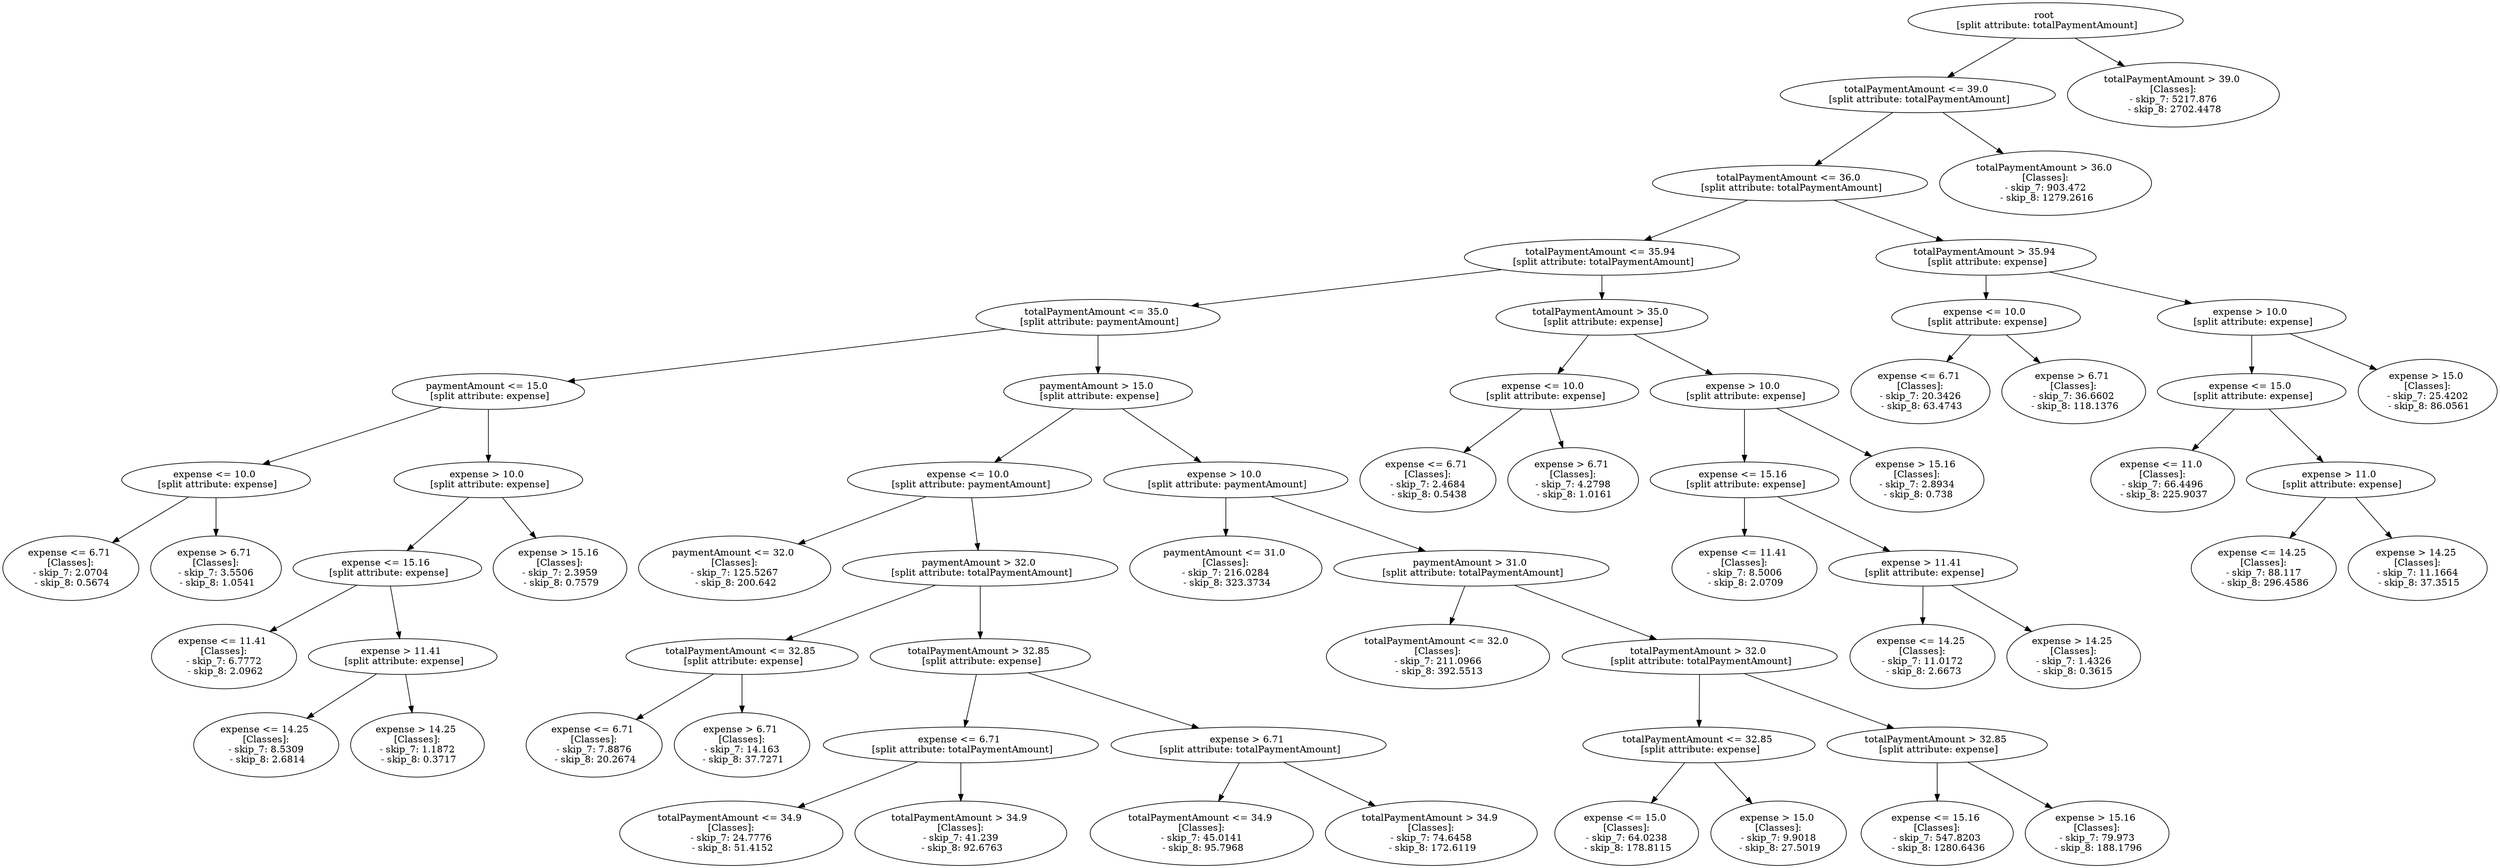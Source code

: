 // Road_Traffic_Fine_Management_Process-p_12-1
digraph "Road_Traffic_Fine_Management_Process-p_12-1" {
	"fa723731-8aaf-4ebc-87fe-bfbf6ee02c44" [label="root 
 [split attribute: totalPaymentAmount]"]
	"32df5f45-b4d5-4073-9862-1a336f4bb5bc" [label="totalPaymentAmount <= 39.0 
 [split attribute: totalPaymentAmount]"]
	"fa723731-8aaf-4ebc-87fe-bfbf6ee02c44" -> "32df5f45-b4d5-4073-9862-1a336f4bb5bc"
	"95ecc07b-2ea1-4d2b-9b15-a10e57b50958" [label="totalPaymentAmount <= 36.0 
 [split attribute: totalPaymentAmount]"]
	"32df5f45-b4d5-4073-9862-1a336f4bb5bc" -> "95ecc07b-2ea1-4d2b-9b15-a10e57b50958"
	"f784a734-1937-44ee-b358-c3b07ff63a93" [label="totalPaymentAmount <= 35.94 
 [split attribute: totalPaymentAmount]"]
	"95ecc07b-2ea1-4d2b-9b15-a10e57b50958" -> "f784a734-1937-44ee-b358-c3b07ff63a93"
	"5536a6a5-3bf6-447e-a636-1d7941b21443" [label="totalPaymentAmount <= 35.0 
 [split attribute: paymentAmount]"]
	"f784a734-1937-44ee-b358-c3b07ff63a93" -> "5536a6a5-3bf6-447e-a636-1d7941b21443"
	"9f064c73-8a47-4a4c-a19c-65967ff61e37" [label="paymentAmount <= 15.0 
 [split attribute: expense]"]
	"5536a6a5-3bf6-447e-a636-1d7941b21443" -> "9f064c73-8a47-4a4c-a19c-65967ff61e37"
	"06879c74-83e4-499d-8df7-0afcf96a32a7" [label="expense <= 10.0 
 [split attribute: expense]"]
	"9f064c73-8a47-4a4c-a19c-65967ff61e37" -> "06879c74-83e4-499d-8df7-0afcf96a32a7"
	"1d3029c8-c4cc-4323-a556-620b2f622779" [label="expense <= 6.71 
 [Classes]: 
 - skip_7: 2.0704 
 - skip_8: 0.5674"]
	"06879c74-83e4-499d-8df7-0afcf96a32a7" -> "1d3029c8-c4cc-4323-a556-620b2f622779"
	"86535939-964a-4646-aa48-00f34fa03c2c" [label="expense > 6.71 
 [Classes]: 
 - skip_7: 3.5506 
 - skip_8: 1.0541"]
	"06879c74-83e4-499d-8df7-0afcf96a32a7" -> "86535939-964a-4646-aa48-00f34fa03c2c"
	"6fbe951e-e6e2-42b3-a3fd-1ddad7df20c7" [label="expense > 10.0 
 [split attribute: expense]"]
	"9f064c73-8a47-4a4c-a19c-65967ff61e37" -> "6fbe951e-e6e2-42b3-a3fd-1ddad7df20c7"
	"e7e67137-1c53-4be1-9594-0d66798930ca" [label="expense <= 15.16 
 [split attribute: expense]"]
	"6fbe951e-e6e2-42b3-a3fd-1ddad7df20c7" -> "e7e67137-1c53-4be1-9594-0d66798930ca"
	"6331ee4d-9398-4074-ab00-212139369bd2" [label="expense <= 11.41 
 [Classes]: 
 - skip_7: 6.7772 
 - skip_8: 2.0962"]
	"e7e67137-1c53-4be1-9594-0d66798930ca" -> "6331ee4d-9398-4074-ab00-212139369bd2"
	"4263b70e-ee39-4571-81f4-b30dede3714b" [label="expense > 11.41 
 [split attribute: expense]"]
	"e7e67137-1c53-4be1-9594-0d66798930ca" -> "4263b70e-ee39-4571-81f4-b30dede3714b"
	"e52d5069-7e7c-47db-98bf-e503a71cf598" [label="expense <= 14.25 
 [Classes]: 
 - skip_7: 8.5309 
 - skip_8: 2.6814"]
	"4263b70e-ee39-4571-81f4-b30dede3714b" -> "e52d5069-7e7c-47db-98bf-e503a71cf598"
	"d1b86bf4-7c22-44f2-9e2b-a4507e4f24a2" [label="expense > 14.25 
 [Classes]: 
 - skip_7: 1.1872 
 - skip_8: 0.3717"]
	"4263b70e-ee39-4571-81f4-b30dede3714b" -> "d1b86bf4-7c22-44f2-9e2b-a4507e4f24a2"
	"d8efdbd2-7687-4d22-a0dc-4a54705674f4" [label="expense > 15.16 
 [Classes]: 
 - skip_7: 2.3959 
 - skip_8: 0.7579"]
	"6fbe951e-e6e2-42b3-a3fd-1ddad7df20c7" -> "d8efdbd2-7687-4d22-a0dc-4a54705674f4"
	"3248272f-4781-43db-b11a-eca1480382de" [label="paymentAmount > 15.0 
 [split attribute: expense]"]
	"5536a6a5-3bf6-447e-a636-1d7941b21443" -> "3248272f-4781-43db-b11a-eca1480382de"
	"c3f34bea-d79e-418a-bd32-0f8743d8940c" [label="expense <= 10.0 
 [split attribute: paymentAmount]"]
	"3248272f-4781-43db-b11a-eca1480382de" -> "c3f34bea-d79e-418a-bd32-0f8743d8940c"
	"f87456ae-160c-40de-b10e-b8655d8209dc" [label="paymentAmount <= 32.0 
 [Classes]: 
 - skip_7: 125.5267 
 - skip_8: 200.642"]
	"c3f34bea-d79e-418a-bd32-0f8743d8940c" -> "f87456ae-160c-40de-b10e-b8655d8209dc"
	"f11d6d1b-e4bc-4aea-b147-404665a0c696" [label="paymentAmount > 32.0 
 [split attribute: totalPaymentAmount]"]
	"c3f34bea-d79e-418a-bd32-0f8743d8940c" -> "f11d6d1b-e4bc-4aea-b147-404665a0c696"
	"00e6beae-335a-4b73-bae0-a18251243711" [label="totalPaymentAmount <= 32.85 
 [split attribute: expense]"]
	"f11d6d1b-e4bc-4aea-b147-404665a0c696" -> "00e6beae-335a-4b73-bae0-a18251243711"
	"937fc308-2e0b-4717-ae7c-8c9a05748ab2" [label="expense <= 6.71 
 [Classes]: 
 - skip_7: 7.8876 
 - skip_8: 20.2674"]
	"00e6beae-335a-4b73-bae0-a18251243711" -> "937fc308-2e0b-4717-ae7c-8c9a05748ab2"
	"fa08f013-9b5f-4ed1-972b-892b6dbc9b9b" [label="expense > 6.71 
 [Classes]: 
 - skip_7: 14.163 
 - skip_8: 37.7271"]
	"00e6beae-335a-4b73-bae0-a18251243711" -> "fa08f013-9b5f-4ed1-972b-892b6dbc9b9b"
	"2fcf75d9-784a-4a65-a154-13558db58925" [label="totalPaymentAmount > 32.85 
 [split attribute: expense]"]
	"f11d6d1b-e4bc-4aea-b147-404665a0c696" -> "2fcf75d9-784a-4a65-a154-13558db58925"
	"5f911197-59fe-447a-be33-d27d0d783fd3" [label="expense <= 6.71 
 [split attribute: totalPaymentAmount]"]
	"2fcf75d9-784a-4a65-a154-13558db58925" -> "5f911197-59fe-447a-be33-d27d0d783fd3"
	"85dc0bbe-8f51-4ee0-bfa1-89c0f633f188" [label="totalPaymentAmount <= 34.9 
 [Classes]: 
 - skip_7: 24.7776 
 - skip_8: 51.4152"]
	"5f911197-59fe-447a-be33-d27d0d783fd3" -> "85dc0bbe-8f51-4ee0-bfa1-89c0f633f188"
	"43039548-9968-4f1f-a2a8-53a0a8121a36" [label="totalPaymentAmount > 34.9 
 [Classes]: 
 - skip_7: 41.239 
 - skip_8: 92.6763"]
	"5f911197-59fe-447a-be33-d27d0d783fd3" -> "43039548-9968-4f1f-a2a8-53a0a8121a36"
	"2d01aa04-2f33-4c07-a36d-ae6b0ea36081" [label="expense > 6.71 
 [split attribute: totalPaymentAmount]"]
	"2fcf75d9-784a-4a65-a154-13558db58925" -> "2d01aa04-2f33-4c07-a36d-ae6b0ea36081"
	"df5a91cd-aca6-43ad-a339-cb63948c74aa" [label="totalPaymentAmount <= 34.9 
 [Classes]: 
 - skip_7: 45.0141 
 - skip_8: 95.7968"]
	"2d01aa04-2f33-4c07-a36d-ae6b0ea36081" -> "df5a91cd-aca6-43ad-a339-cb63948c74aa"
	"ebe1711c-39dc-4536-b418-29255b68b54e" [label="totalPaymentAmount > 34.9 
 [Classes]: 
 - skip_7: 74.6458 
 - skip_8: 172.6119"]
	"2d01aa04-2f33-4c07-a36d-ae6b0ea36081" -> "ebe1711c-39dc-4536-b418-29255b68b54e"
	"fb1a0d46-25d6-43fb-967d-c9c0b0ab7b7a" [label="expense > 10.0 
 [split attribute: paymentAmount]"]
	"3248272f-4781-43db-b11a-eca1480382de" -> "fb1a0d46-25d6-43fb-967d-c9c0b0ab7b7a"
	"de751596-8644-4454-86e6-962c610f5a62" [label="paymentAmount <= 31.0 
 [Classes]: 
 - skip_7: 216.0284 
 - skip_8: 323.3734"]
	"fb1a0d46-25d6-43fb-967d-c9c0b0ab7b7a" -> "de751596-8644-4454-86e6-962c610f5a62"
	"8a4b9d15-93a9-4094-8535-0ecf6c006d51" [label="paymentAmount > 31.0 
 [split attribute: totalPaymentAmount]"]
	"fb1a0d46-25d6-43fb-967d-c9c0b0ab7b7a" -> "8a4b9d15-93a9-4094-8535-0ecf6c006d51"
	"8a63dc2f-bb11-4c3d-869b-b7770886f791" [label="totalPaymentAmount <= 32.0 
 [Classes]: 
 - skip_7: 211.0966 
 - skip_8: 392.5513"]
	"8a4b9d15-93a9-4094-8535-0ecf6c006d51" -> "8a63dc2f-bb11-4c3d-869b-b7770886f791"
	"a2032653-015d-4e90-8971-e2d7e53b66e5" [label="totalPaymentAmount > 32.0 
 [split attribute: totalPaymentAmount]"]
	"8a4b9d15-93a9-4094-8535-0ecf6c006d51" -> "a2032653-015d-4e90-8971-e2d7e53b66e5"
	"fc1aa903-55a5-4a38-8dc8-8d7916fb7f59" [label="totalPaymentAmount <= 32.85 
 [split attribute: expense]"]
	"a2032653-015d-4e90-8971-e2d7e53b66e5" -> "fc1aa903-55a5-4a38-8dc8-8d7916fb7f59"
	"3adf89f4-055f-4e02-a73d-b29a81feaf9c" [label="expense <= 15.0 
 [Classes]: 
 - skip_7: 64.0238 
 - skip_8: 178.8115"]
	"fc1aa903-55a5-4a38-8dc8-8d7916fb7f59" -> "3adf89f4-055f-4e02-a73d-b29a81feaf9c"
	"67b4f2f8-44e5-4fd1-a274-35a82728f907" [label="expense > 15.0 
 [Classes]: 
 - skip_7: 9.9018 
 - skip_8: 27.5019"]
	"fc1aa903-55a5-4a38-8dc8-8d7916fb7f59" -> "67b4f2f8-44e5-4fd1-a274-35a82728f907"
	"a454cef8-15a1-4044-8e96-8ca4dc0d9d8d" [label="totalPaymentAmount > 32.85 
 [split attribute: expense]"]
	"a2032653-015d-4e90-8971-e2d7e53b66e5" -> "a454cef8-15a1-4044-8e96-8ca4dc0d9d8d"
	"769ab475-3ddf-4818-a041-80b7e1a82442" [label="expense <= 15.16 
 [Classes]: 
 - skip_7: 547.8203 
 - skip_8: 1280.6436"]
	"a454cef8-15a1-4044-8e96-8ca4dc0d9d8d" -> "769ab475-3ddf-4818-a041-80b7e1a82442"
	"ccd3574e-d668-4e70-ba15-4790cb4d3e41" [label="expense > 15.16 
 [Classes]: 
 - skip_7: 79.973 
 - skip_8: 188.1796"]
	"a454cef8-15a1-4044-8e96-8ca4dc0d9d8d" -> "ccd3574e-d668-4e70-ba15-4790cb4d3e41"
	"90b2111f-52f2-4feb-8d72-4be19775e5da" [label="totalPaymentAmount > 35.0 
 [split attribute: expense]"]
	"f784a734-1937-44ee-b358-c3b07ff63a93" -> "90b2111f-52f2-4feb-8d72-4be19775e5da"
	"029dbc13-f679-45c5-8323-a1871fd03e2f" [label="expense <= 10.0 
 [split attribute: expense]"]
	"90b2111f-52f2-4feb-8d72-4be19775e5da" -> "029dbc13-f679-45c5-8323-a1871fd03e2f"
	"a80522a3-39b4-4a85-a3c3-d8b75ba878f5" [label="expense <= 6.71 
 [Classes]: 
 - skip_7: 2.4684 
 - skip_8: 0.5438"]
	"029dbc13-f679-45c5-8323-a1871fd03e2f" -> "a80522a3-39b4-4a85-a3c3-d8b75ba878f5"
	"97c68c70-2684-47fd-954c-fe785aa35f18" [label="expense > 6.71 
 [Classes]: 
 - skip_7: 4.2798 
 - skip_8: 1.0161"]
	"029dbc13-f679-45c5-8323-a1871fd03e2f" -> "97c68c70-2684-47fd-954c-fe785aa35f18"
	"b07b3bf1-68d2-46c0-afca-d63feacc4c63" [label="expense > 10.0 
 [split attribute: expense]"]
	"90b2111f-52f2-4feb-8d72-4be19775e5da" -> "b07b3bf1-68d2-46c0-afca-d63feacc4c63"
	"34f99f5d-651c-4e10-a992-937b0c4dd1f9" [label="expense <= 15.16 
 [split attribute: expense]"]
	"b07b3bf1-68d2-46c0-afca-d63feacc4c63" -> "34f99f5d-651c-4e10-a992-937b0c4dd1f9"
	"49551454-accc-46d0-be2d-76fb785b7c69" [label="expense <= 11.41 
 [Classes]: 
 - skip_7: 8.5006 
 - skip_8: 2.0709"]
	"34f99f5d-651c-4e10-a992-937b0c4dd1f9" -> "49551454-accc-46d0-be2d-76fb785b7c69"
	"63d38e0f-d1e8-44a0-8dd2-b6ed3e37fdc4" [label="expense > 11.41 
 [split attribute: expense]"]
	"34f99f5d-651c-4e10-a992-937b0c4dd1f9" -> "63d38e0f-d1e8-44a0-8dd2-b6ed3e37fdc4"
	"68c9d92e-79aa-4bdc-9e30-3d077bd1edfa" [label="expense <= 14.25 
 [Classes]: 
 - skip_7: 11.0172 
 - skip_8: 2.6673"]
	"63d38e0f-d1e8-44a0-8dd2-b6ed3e37fdc4" -> "68c9d92e-79aa-4bdc-9e30-3d077bd1edfa"
	"e3ca61a8-8391-4130-b552-22f07d2a733b" [label="expense > 14.25 
 [Classes]: 
 - skip_7: 1.4326 
 - skip_8: 0.3615"]
	"63d38e0f-d1e8-44a0-8dd2-b6ed3e37fdc4" -> "e3ca61a8-8391-4130-b552-22f07d2a733b"
	"9fba15da-de3e-44bf-bcb4-8295e8d59706" [label="expense > 15.16 
 [Classes]: 
 - skip_7: 2.8934 
 - skip_8: 0.738"]
	"b07b3bf1-68d2-46c0-afca-d63feacc4c63" -> "9fba15da-de3e-44bf-bcb4-8295e8d59706"
	"8ccda242-6bb3-47c0-9f9e-2fe5fd28bbb6" [label="totalPaymentAmount > 35.94 
 [split attribute: expense]"]
	"95ecc07b-2ea1-4d2b-9b15-a10e57b50958" -> "8ccda242-6bb3-47c0-9f9e-2fe5fd28bbb6"
	"221edb83-c961-4836-a62c-44aff4ee0407" [label="expense <= 10.0 
 [split attribute: expense]"]
	"8ccda242-6bb3-47c0-9f9e-2fe5fd28bbb6" -> "221edb83-c961-4836-a62c-44aff4ee0407"
	"43b796e6-e19c-42f6-8481-baf769e3be08" [label="expense <= 6.71 
 [Classes]: 
 - skip_7: 20.3426 
 - skip_8: 63.4743"]
	"221edb83-c961-4836-a62c-44aff4ee0407" -> "43b796e6-e19c-42f6-8481-baf769e3be08"
	"fecd0987-8fcd-4aa8-9486-e76c8da621b9" [label="expense > 6.71 
 [Classes]: 
 - skip_7: 36.6602 
 - skip_8: 118.1376"]
	"221edb83-c961-4836-a62c-44aff4ee0407" -> "fecd0987-8fcd-4aa8-9486-e76c8da621b9"
	"b03167ef-63de-4d69-b758-e6ce83e567ab" [label="expense > 10.0 
 [split attribute: expense]"]
	"8ccda242-6bb3-47c0-9f9e-2fe5fd28bbb6" -> "b03167ef-63de-4d69-b758-e6ce83e567ab"
	"47d073ab-ad9e-4ce3-b2e3-2c6717ff5e67" [label="expense <= 15.0 
 [split attribute: expense]"]
	"b03167ef-63de-4d69-b758-e6ce83e567ab" -> "47d073ab-ad9e-4ce3-b2e3-2c6717ff5e67"
	"964e945d-cbf0-41cb-aadb-113a07558b68" [label="expense <= 11.0 
 [Classes]: 
 - skip_7: 66.4496 
 - skip_8: 225.9037"]
	"47d073ab-ad9e-4ce3-b2e3-2c6717ff5e67" -> "964e945d-cbf0-41cb-aadb-113a07558b68"
	"f8a1cfa4-1e53-4f33-a878-0029adc44821" [label="expense > 11.0 
 [split attribute: expense]"]
	"47d073ab-ad9e-4ce3-b2e3-2c6717ff5e67" -> "f8a1cfa4-1e53-4f33-a878-0029adc44821"
	"4ccd0921-cfc5-4e80-bed8-b1b458e6fd26" [label="expense <= 14.25 
 [Classes]: 
 - skip_7: 88.117 
 - skip_8: 296.4586"]
	"f8a1cfa4-1e53-4f33-a878-0029adc44821" -> "4ccd0921-cfc5-4e80-bed8-b1b458e6fd26"
	"67051cda-998d-4ae8-beb1-d3e86ac3ad41" [label="expense > 14.25 
 [Classes]: 
 - skip_7: 11.1664 
 - skip_8: 37.3515"]
	"f8a1cfa4-1e53-4f33-a878-0029adc44821" -> "67051cda-998d-4ae8-beb1-d3e86ac3ad41"
	"c05338b0-dce5-4332-b7d1-ab0a2e0a9e2a" [label="expense > 15.0 
 [Classes]: 
 - skip_7: 25.4202 
 - skip_8: 86.0561"]
	"b03167ef-63de-4d69-b758-e6ce83e567ab" -> "c05338b0-dce5-4332-b7d1-ab0a2e0a9e2a"
	"05fdcfee-b030-4008-a34c-b59e6b35e0d7" [label="totalPaymentAmount > 36.0 
 [Classes]: 
 - skip_7: 903.472 
 - skip_8: 1279.2616"]
	"32df5f45-b4d5-4073-9862-1a336f4bb5bc" -> "05fdcfee-b030-4008-a34c-b59e6b35e0d7"
	"691c5913-2aee-4353-9858-7b711227b68f" [label="totalPaymentAmount > 39.0 
 [Classes]: 
 - skip_7: 5217.876 
 - skip_8: 2702.4478"]
	"fa723731-8aaf-4ebc-87fe-bfbf6ee02c44" -> "691c5913-2aee-4353-9858-7b711227b68f"
}
